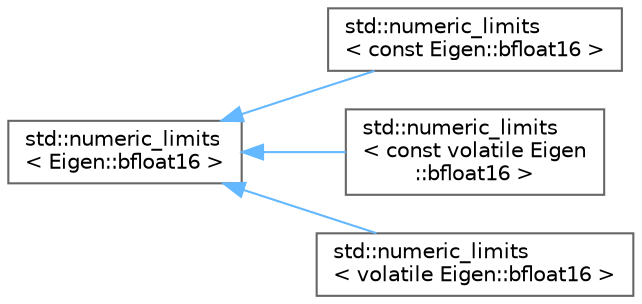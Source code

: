 digraph "Graphical Class Hierarchy"
{
 // LATEX_PDF_SIZE
  bgcolor="transparent";
  edge [fontname=Helvetica,fontsize=10,labelfontname=Helvetica,labelfontsize=10];
  node [fontname=Helvetica,fontsize=10,shape=box,height=0.2,width=0.4];
  rankdir="LR";
  Node0 [id="Node000000",label="std::numeric_limits\l\< Eigen::bfloat16 \>",height=0.2,width=0.4,color="grey40", fillcolor="white", style="filled",URL="$structstd_1_1numeric__limits_3_01Eigen_1_1bfloat16_01_4.html",tooltip=" "];
  Node0 -> Node1 [id="edge1368_Node000000_Node000001",dir="back",color="steelblue1",style="solid",tooltip=" "];
  Node1 [id="Node000001",label="std::numeric_limits\l\< const Eigen::bfloat16 \>",height=0.2,width=0.4,color="grey40", fillcolor="white", style="filled",URL="$structstd_1_1numeric__limits_3_01const_01Eigen_1_1bfloat16_01_4.html",tooltip=" "];
  Node0 -> Node2 [id="edge1369_Node000000_Node000002",dir="back",color="steelblue1",style="solid",tooltip=" "];
  Node2 [id="Node000002",label="std::numeric_limits\l\< const volatile Eigen\l::bfloat16 \>",height=0.2,width=0.4,color="grey40", fillcolor="white", style="filled",URL="$structstd_1_1numeric__limits_3_01const_01volatile_01Eigen_1_1bfloat16_01_4.html",tooltip=" "];
  Node0 -> Node3 [id="edge1370_Node000000_Node000003",dir="back",color="steelblue1",style="solid",tooltip=" "];
  Node3 [id="Node000003",label="std::numeric_limits\l\< volatile Eigen::bfloat16 \>",height=0.2,width=0.4,color="grey40", fillcolor="white", style="filled",URL="$structstd_1_1numeric__limits_3_01volatile_01Eigen_1_1bfloat16_01_4.html",tooltip=" "];
}

